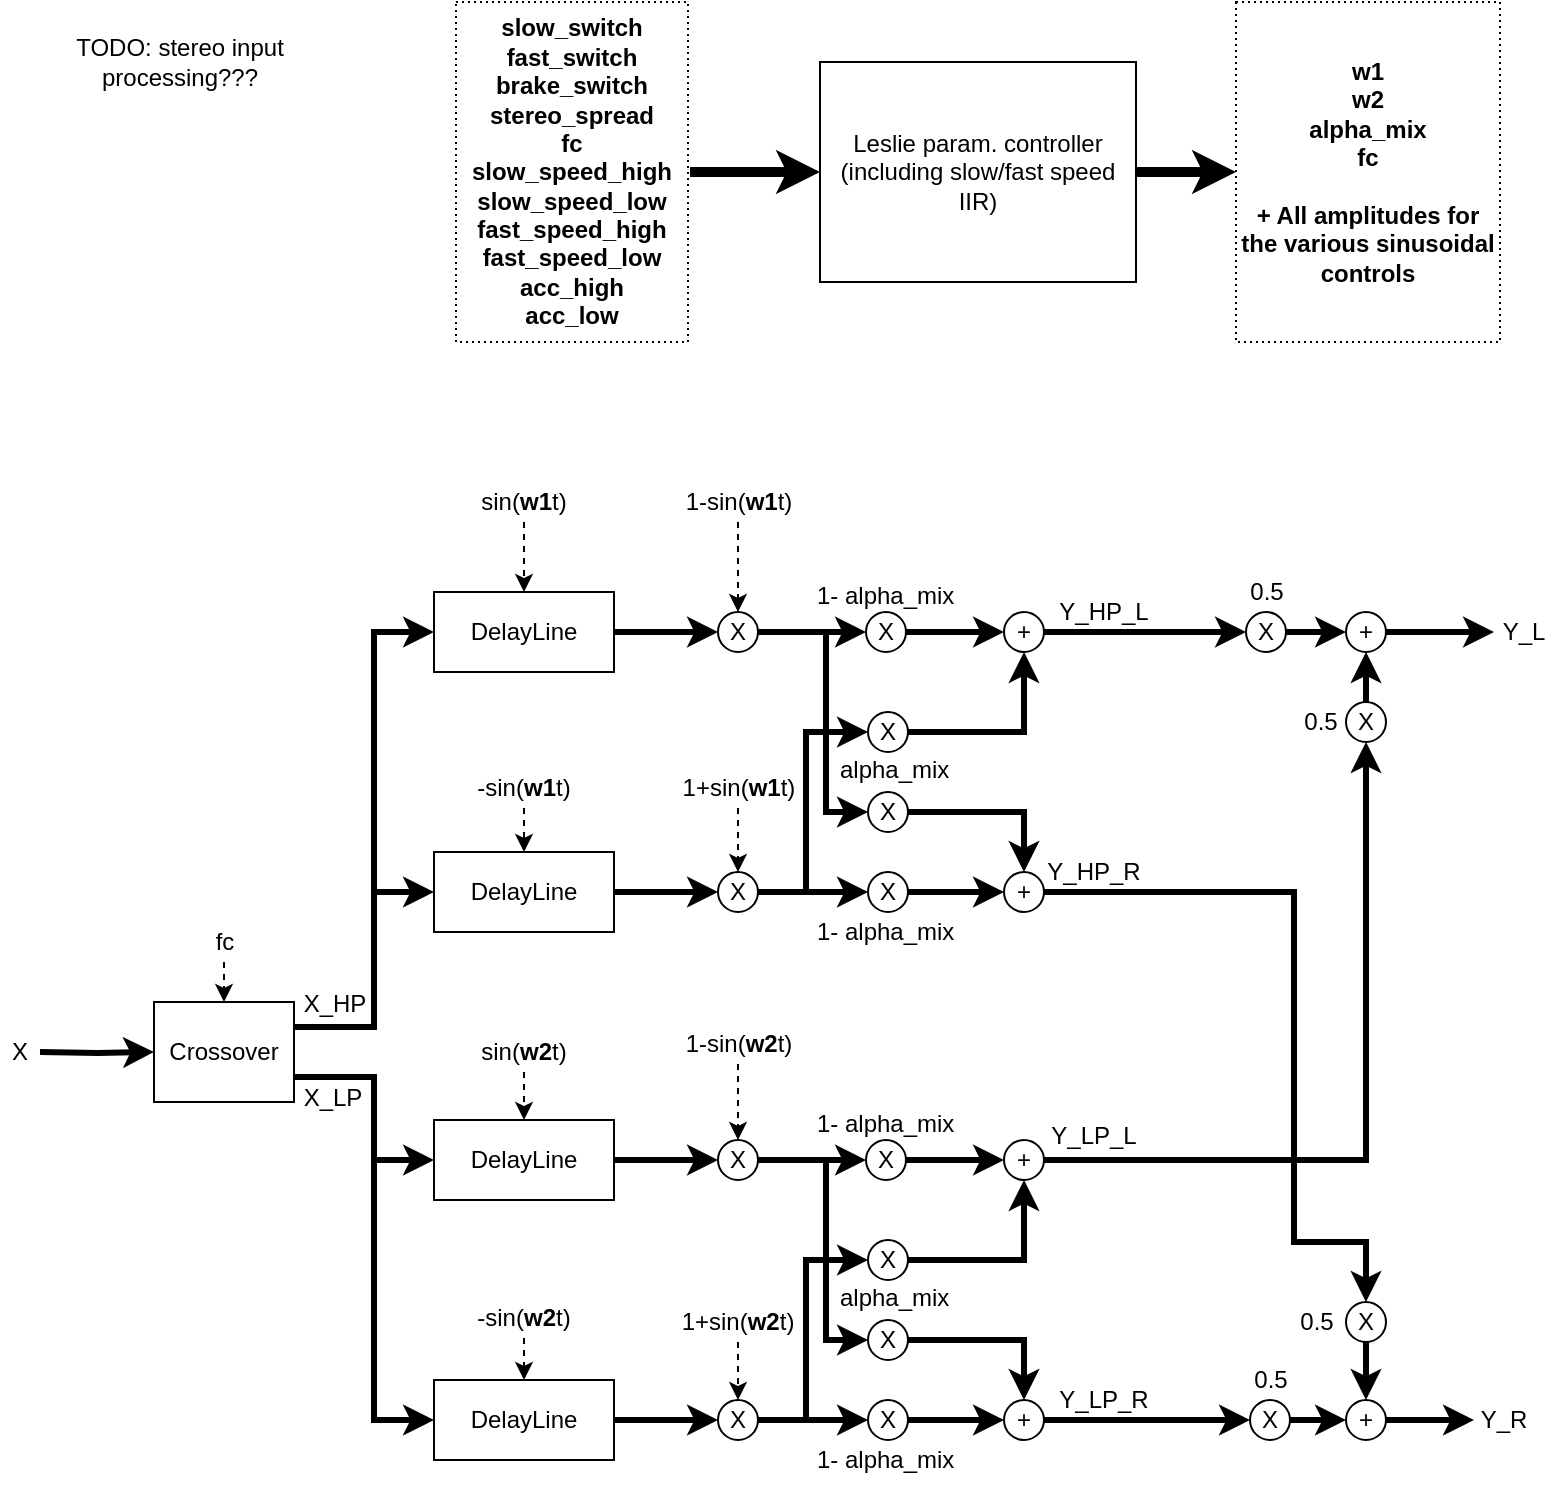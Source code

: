 <mxfile version="13.0.7" type="device"><diagram id="2zSKkl_WBDVp07hG3CrG" name="Page-1"><mxGraphModel dx="1003" dy="751" grid="1" gridSize="10" guides="1" tooltips="1" connect="1" arrows="1" fold="1" page="1" pageScale="1" pageWidth="850" pageHeight="1100" math="0" shadow="0"><root><mxCell id="0"/><mxCell id="1" parent="0"/><mxCell id="Ck8v08H0bbpc_d7FTywQ-25" style="edgeStyle=orthogonalEdgeStyle;rounded=0;orthogonalLoop=1;jettySize=auto;html=1;exitX=1;exitY=0.5;exitDx=0;exitDy=0;startSize=2;strokeWidth=3;entryX=0.5;entryY=1;entryDx=0;entryDy=0;" parent="1" source="Ck8v08H0bbpc_d7FTywQ-4" target="Ck8v08H0bbpc_d7FTywQ-50" edge="1"><mxGeometry relative="1" as="geometry"><mxPoint x="423" y="315" as="targetPoint"/><Array as="points"><mxPoint x="413" y="325"/><mxPoint x="413" y="325"/></Array></mxGeometry></mxCell><mxCell id="Ck8v08H0bbpc_d7FTywQ-40" style="edgeStyle=orthogonalEdgeStyle;rounded=0;orthogonalLoop=1;jettySize=auto;html=1;exitX=1;exitY=0.5;exitDx=0;exitDy=0;entryX=0;entryY=0.5;entryDx=0;entryDy=0;startSize=2;strokeWidth=3;" parent="1" source="Ck8v08H0bbpc_d7FTywQ-4" target="Ck8v08H0bbpc_d7FTywQ-28" edge="1"><mxGeometry relative="1" as="geometry"><Array as="points"><mxPoint x="413" y="325"/><mxPoint x="413" y="415"/></Array></mxGeometry></mxCell><mxCell id="Ck8v08H0bbpc_d7FTywQ-4" value="X" style="ellipse;whiteSpace=wrap;html=1;aspect=fixed;" parent="1" vertex="1"><mxGeometry x="359" y="315" width="20" height="20" as="geometry"/></mxCell><mxCell id="Ck8v08H0bbpc_d7FTywQ-1" value="TODO: stereo input processing???" style="text;html=1;strokeColor=none;fillColor=none;align=center;verticalAlign=middle;whiteSpace=wrap;rounded=0;" parent="1" vertex="1"><mxGeometry y="30" width="180" height="20" as="geometry"/></mxCell><mxCell id="Ck8v08H0bbpc_d7FTywQ-21" style="edgeStyle=orthogonalEdgeStyle;rounded=0;orthogonalLoop=1;jettySize=auto;html=1;exitX=1;exitY=0.5;exitDx=0;exitDy=0;entryX=0;entryY=0.5;entryDx=0;entryDy=0;startSize=2;strokeWidth=3;" parent="1" source="Ck8v08H0bbpc_d7FTywQ-2" target="Ck8v08H0bbpc_d7FTywQ-4" edge="1"><mxGeometry relative="1" as="geometry"/></mxCell><mxCell id="Ck8v08H0bbpc_d7FTywQ-2" value="DelayLine" style="rounded=0;whiteSpace=wrap;html=1;" parent="1" vertex="1"><mxGeometry x="217" y="305" width="90" height="40" as="geometry"/></mxCell><mxCell id="Ck8v08H0bbpc_d7FTywQ-22" style="edgeStyle=orthogonalEdgeStyle;rounded=0;orthogonalLoop=1;jettySize=auto;html=1;exitX=1;exitY=0.5;exitDx=0;exitDy=0;entryX=0;entryY=0.5;entryDx=0;entryDy=0;startSize=2;strokeWidth=3;" parent="1" source="Ck8v08H0bbpc_d7FTywQ-3" target="Ck8v08H0bbpc_d7FTywQ-17" edge="1"><mxGeometry relative="1" as="geometry"/></mxCell><mxCell id="Ck8v08H0bbpc_d7FTywQ-3" value="DelayLine" style="rounded=0;whiteSpace=wrap;html=1;" parent="1" vertex="1"><mxGeometry x="217" y="435" width="90" height="40" as="geometry"/></mxCell><mxCell id="Ck8v08H0bbpc_d7FTywQ-26" style="edgeStyle=orthogonalEdgeStyle;rounded=0;orthogonalLoop=1;jettySize=auto;html=1;exitX=1;exitY=0.5;exitDx=0;exitDy=0;entryX=0.5;entryY=1;entryDx=0;entryDy=0;startSize=2;strokeWidth=3;" parent="1" source="Ck8v08H0bbpc_d7FTywQ-17" target="Ck8v08H0bbpc_d7FTywQ-45" edge="1"><mxGeometry relative="1" as="geometry"/></mxCell><mxCell id="Ck8v08H0bbpc_d7FTywQ-41" style="edgeStyle=orthogonalEdgeStyle;rounded=0;orthogonalLoop=1;jettySize=auto;html=1;exitX=1;exitY=0.5;exitDx=0;exitDy=0;entryX=0;entryY=0.5;entryDx=0;entryDy=0;startSize=2;strokeWidth=3;" parent="1" source="Ck8v08H0bbpc_d7FTywQ-17" target="Ck8v08H0bbpc_d7FTywQ-27" edge="1"><mxGeometry relative="1" as="geometry"><Array as="points"><mxPoint x="403" y="455"/><mxPoint x="403" y="375"/></Array></mxGeometry></mxCell><mxCell id="Ck8v08H0bbpc_d7FTywQ-17" value="X" style="ellipse;whiteSpace=wrap;html=1;aspect=fixed;" parent="1" vertex="1"><mxGeometry x="359" y="445" width="20" height="20" as="geometry"/></mxCell><mxCell id="Ck8v08H0bbpc_d7FTywQ-54" style="edgeStyle=orthogonalEdgeStyle;rounded=0;orthogonalLoop=1;jettySize=auto;html=1;exitX=1;exitY=0.5;exitDx=0;exitDy=0;startSize=2;strokeWidth=3;entryX=0;entryY=0.5;entryDx=0;entryDy=0;" parent="1" source="Ck8v08H0bbpc_d7FTywQ-105" target="Ck8v08H0bbpc_d7FTywQ-96" edge="1"><mxGeometry relative="1" as="geometry"><mxPoint x="539" y="325" as="targetPoint"/></mxGeometry></mxCell><mxCell id="Ck8v08H0bbpc_d7FTywQ-23" value="+" style="ellipse;whiteSpace=wrap;html=1;aspect=fixed;" parent="1" vertex="1"><mxGeometry x="502" y="315" width="20" height="20" as="geometry"/></mxCell><mxCell id="Ck8v08H0bbpc_d7FTywQ-24" value="+" style="ellipse;whiteSpace=wrap;html=1;aspect=fixed;" parent="1" vertex="1"><mxGeometry x="502" y="445" width="20" height="20" as="geometry"/></mxCell><mxCell id="Ck8v08H0bbpc_d7FTywQ-42" style="edgeStyle=orthogonalEdgeStyle;rounded=0;orthogonalLoop=1;jettySize=auto;html=1;exitX=1;exitY=0.5;exitDx=0;exitDy=0;entryX=0.5;entryY=1;entryDx=0;entryDy=0;startSize=2;strokeWidth=3;" parent="1" source="Ck8v08H0bbpc_d7FTywQ-27" target="Ck8v08H0bbpc_d7FTywQ-23" edge="1"><mxGeometry relative="1" as="geometry"/></mxCell><mxCell id="Ck8v08H0bbpc_d7FTywQ-27" value="X" style="ellipse;whiteSpace=wrap;html=1;aspect=fixed;" parent="1" vertex="1"><mxGeometry x="434" y="365" width="20" height="20" as="geometry"/></mxCell><mxCell id="Ck8v08H0bbpc_d7FTywQ-43" style="edgeStyle=orthogonalEdgeStyle;rounded=0;orthogonalLoop=1;jettySize=auto;html=1;exitX=1;exitY=0.5;exitDx=0;exitDy=0;entryX=0.5;entryY=0;entryDx=0;entryDy=0;startSize=2;strokeWidth=3;" parent="1" source="Ck8v08H0bbpc_d7FTywQ-28" target="Ck8v08H0bbpc_d7FTywQ-24" edge="1"><mxGeometry relative="1" as="geometry"/></mxCell><mxCell id="Ck8v08H0bbpc_d7FTywQ-28" value="X" style="ellipse;whiteSpace=wrap;html=1;aspect=fixed;" parent="1" vertex="1"><mxGeometry x="434" y="405" width="20" height="20" as="geometry"/></mxCell><mxCell id="Ck8v08H0bbpc_d7FTywQ-29" value="alpha_mix&amp;nbsp;" style="text;html=1;strokeColor=none;fillColor=none;align=center;verticalAlign=middle;whiteSpace=wrap;rounded=0;" parent="1" vertex="1"><mxGeometry x="429" y="384" width="40" height="20" as="geometry"/></mxCell><mxCell id="Ck8v08H0bbpc_d7FTywQ-44" style="edgeStyle=orthogonalEdgeStyle;rounded=0;orthogonalLoop=1;jettySize=auto;html=1;exitX=0.5;exitY=1;exitDx=0;exitDy=0;startSize=2;strokeWidth=3;" parent="1" source="Ck8v08H0bbpc_d7FTywQ-29" target="Ck8v08H0bbpc_d7FTywQ-29" edge="1"><mxGeometry relative="1" as="geometry"/></mxCell><mxCell id="Ck8v08H0bbpc_d7FTywQ-47" style="edgeStyle=orthogonalEdgeStyle;rounded=0;orthogonalLoop=1;jettySize=auto;html=1;exitX=0.5;exitY=0;exitDx=0;exitDy=0;entryX=0;entryY=0.5;entryDx=0;entryDy=0;startSize=2;strokeWidth=3;" parent="1" source="Ck8v08H0bbpc_d7FTywQ-45" target="Ck8v08H0bbpc_d7FTywQ-24" edge="1"><mxGeometry relative="1" as="geometry"/></mxCell><mxCell id="Ck8v08H0bbpc_d7FTywQ-45" value="X" style="ellipse;whiteSpace=wrap;html=1;aspect=fixed;direction=south;" parent="1" vertex="1"><mxGeometry x="434" y="445" width="20" height="20" as="geometry"/></mxCell><mxCell id="Ck8v08H0bbpc_d7FTywQ-48" value="1- alpha_mix&amp;nbsp;" style="text;html=1;strokeColor=none;fillColor=none;align=center;verticalAlign=middle;whiteSpace=wrap;rounded=0;" parent="1" vertex="1"><mxGeometry x="394.5" y="460" width="99" height="30" as="geometry"/></mxCell><mxCell id="Ck8v08H0bbpc_d7FTywQ-51" style="edgeStyle=orthogonalEdgeStyle;rounded=0;orthogonalLoop=1;jettySize=auto;html=1;exitX=0.5;exitY=0;exitDx=0;exitDy=0;entryX=0;entryY=0.5;entryDx=0;entryDy=0;startSize=2;strokeWidth=3;" parent="1" source="Ck8v08H0bbpc_d7FTywQ-50" target="Ck8v08H0bbpc_d7FTywQ-23" edge="1"><mxGeometry relative="1" as="geometry"/></mxCell><mxCell id="Ck8v08H0bbpc_d7FTywQ-50" value="X" style="ellipse;whiteSpace=wrap;html=1;aspect=fixed;direction=south;" parent="1" vertex="1"><mxGeometry x="433" y="315" width="20" height="20" as="geometry"/></mxCell><mxCell id="Ck8v08H0bbpc_d7FTywQ-52" value="1- alpha_mix&amp;nbsp;" style="text;html=1;strokeColor=none;fillColor=none;align=center;verticalAlign=middle;whiteSpace=wrap;rounded=0;" parent="1" vertex="1"><mxGeometry x="394.5" y="292" width="99" height="30" as="geometry"/></mxCell><mxCell id="Ck8v08H0bbpc_d7FTywQ-95" style="edgeStyle=orthogonalEdgeStyle;rounded=0;orthogonalLoop=1;jettySize=auto;html=1;exitX=1;exitY=0.5;exitDx=0;exitDy=0;entryX=0;entryY=0.5;entryDx=0;entryDy=0;startSize=2;strokeWidth=3;" parent="1" target="Ck8v08H0bbpc_d7FTywQ-58" edge="1"><mxGeometry relative="1" as="geometry"><mxPoint x="20" y="535" as="sourcePoint"/></mxGeometry></mxCell><mxCell id="Ck8v08H0bbpc_d7FTywQ-57" value="X" style="text;html=1;strokeColor=none;fillColor=none;align=center;verticalAlign=middle;whiteSpace=wrap;rounded=0;" parent="1" vertex="1"><mxGeometry y="525" width="20" height="20" as="geometry"/></mxCell><mxCell id="Ck8v08H0bbpc_d7FTywQ-59" style="edgeStyle=orthogonalEdgeStyle;rounded=0;orthogonalLoop=1;jettySize=auto;html=1;exitX=1;exitY=0.25;exitDx=0;exitDy=0;entryX=0;entryY=0.5;entryDx=0;entryDy=0;startSize=2;strokeWidth=3;" parent="1" source="Ck8v08H0bbpc_d7FTywQ-58" target="Ck8v08H0bbpc_d7FTywQ-2" edge="1"><mxGeometry relative="1" as="geometry"><Array as="points"><mxPoint x="187" y="523"/><mxPoint x="187" y="325"/></Array></mxGeometry></mxCell><mxCell id="Ck8v08H0bbpc_d7FTywQ-60" style="edgeStyle=orthogonalEdgeStyle;rounded=0;orthogonalLoop=1;jettySize=auto;html=1;exitX=1;exitY=0.25;exitDx=0;exitDy=0;entryX=0;entryY=0.5;entryDx=0;entryDy=0;startSize=2;strokeWidth=3;" parent="1" source="Ck8v08H0bbpc_d7FTywQ-58" target="Ck8v08H0bbpc_d7FTywQ-3" edge="1"><mxGeometry relative="1" as="geometry"><Array as="points"><mxPoint x="187" y="523"/><mxPoint x="187" y="455"/></Array></mxGeometry></mxCell><mxCell id="Ck8v08H0bbpc_d7FTywQ-90" style="edgeStyle=orthogonalEdgeStyle;rounded=0;orthogonalLoop=1;jettySize=auto;html=1;exitX=1;exitY=0.75;exitDx=0;exitDy=0;entryX=0;entryY=0.5;entryDx=0;entryDy=0;startSize=2;strokeWidth=3;" parent="1" source="Ck8v08H0bbpc_d7FTywQ-58" target="Ck8v08H0bbpc_d7FTywQ-66" edge="1"><mxGeometry relative="1" as="geometry"><Array as="points"><mxPoint x="187" y="548"/><mxPoint x="187" y="589"/></Array></mxGeometry></mxCell><mxCell id="Ck8v08H0bbpc_d7FTywQ-91" style="edgeStyle=orthogonalEdgeStyle;rounded=0;orthogonalLoop=1;jettySize=auto;html=1;exitX=1;exitY=0.75;exitDx=0;exitDy=0;entryX=0;entryY=0.5;entryDx=0;entryDy=0;startSize=2;strokeWidth=3;" parent="1" source="Ck8v08H0bbpc_d7FTywQ-58" target="Ck8v08H0bbpc_d7FTywQ-68" edge="1"><mxGeometry relative="1" as="geometry"><Array as="points"><mxPoint x="187" y="548"/><mxPoint x="187" y="719"/></Array></mxGeometry></mxCell><mxCell id="Ck8v08H0bbpc_d7FTywQ-58" value="Crossover" style="rounded=0;whiteSpace=wrap;html=1;" parent="1" vertex="1"><mxGeometry x="77" y="510" width="70" height="50" as="geometry"/></mxCell><mxCell id="Ck8v08H0bbpc_d7FTywQ-61" value="X_HP" style="text;html=1;align=center;verticalAlign=middle;resizable=0;points=[];autosize=1;" parent="1" vertex="1"><mxGeometry x="142" y="501" width="50" height="20" as="geometry"/></mxCell><mxCell id="Ck8v08H0bbpc_d7FTywQ-62" style="edgeStyle=orthogonalEdgeStyle;rounded=0;orthogonalLoop=1;jettySize=auto;html=1;exitX=1;exitY=0.5;exitDx=0;exitDy=0;startSize=2;strokeWidth=3;entryX=0.5;entryY=1;entryDx=0;entryDy=0;" parent="1" source="Ck8v08H0bbpc_d7FTywQ-64" target="Ck8v08H0bbpc_d7FTywQ-86" edge="1"><mxGeometry relative="1" as="geometry"><mxPoint x="423" y="579" as="targetPoint"/><Array as="points"><mxPoint x="413" y="589"/><mxPoint x="413" y="589"/></Array></mxGeometry></mxCell><mxCell id="Ck8v08H0bbpc_d7FTywQ-63" style="edgeStyle=orthogonalEdgeStyle;rounded=0;orthogonalLoop=1;jettySize=auto;html=1;exitX=1;exitY=0.5;exitDx=0;exitDy=0;entryX=0;entryY=0.5;entryDx=0;entryDy=0;startSize=2;strokeWidth=3;" parent="1" source="Ck8v08H0bbpc_d7FTywQ-64" target="Ck8v08H0bbpc_d7FTywQ-79" edge="1"><mxGeometry relative="1" as="geometry"><Array as="points"><mxPoint x="413" y="589"/><mxPoint x="413" y="679"/></Array></mxGeometry></mxCell><mxCell id="Ck8v08H0bbpc_d7FTywQ-64" value="X" style="ellipse;whiteSpace=wrap;html=1;aspect=fixed;" parent="1" vertex="1"><mxGeometry x="359" y="579" width="20" height="20" as="geometry"/></mxCell><mxCell id="Ck8v08H0bbpc_d7FTywQ-65" style="edgeStyle=orthogonalEdgeStyle;rounded=0;orthogonalLoop=1;jettySize=auto;html=1;exitX=1;exitY=0.5;exitDx=0;exitDy=0;entryX=0;entryY=0.5;entryDx=0;entryDy=0;startSize=2;strokeWidth=3;" parent="1" source="Ck8v08H0bbpc_d7FTywQ-66" target="Ck8v08H0bbpc_d7FTywQ-64" edge="1"><mxGeometry relative="1" as="geometry"/></mxCell><mxCell id="Ck8v08H0bbpc_d7FTywQ-66" value="DelayLine" style="rounded=0;whiteSpace=wrap;html=1;" parent="1" vertex="1"><mxGeometry x="217" y="569" width="90" height="40" as="geometry"/></mxCell><mxCell id="Ck8v08H0bbpc_d7FTywQ-67" style="edgeStyle=orthogonalEdgeStyle;rounded=0;orthogonalLoop=1;jettySize=auto;html=1;exitX=1;exitY=0.5;exitDx=0;exitDy=0;entryX=0;entryY=0.5;entryDx=0;entryDy=0;startSize=2;strokeWidth=3;" parent="1" source="Ck8v08H0bbpc_d7FTywQ-68" target="Ck8v08H0bbpc_d7FTywQ-71" edge="1"><mxGeometry relative="1" as="geometry"/></mxCell><mxCell id="Ck8v08H0bbpc_d7FTywQ-68" value="DelayLine" style="rounded=0;whiteSpace=wrap;html=1;" parent="1" vertex="1"><mxGeometry x="217" y="699" width="90" height="40" as="geometry"/></mxCell><mxCell id="Ck8v08H0bbpc_d7FTywQ-69" style="edgeStyle=orthogonalEdgeStyle;rounded=0;orthogonalLoop=1;jettySize=auto;html=1;exitX=1;exitY=0.5;exitDx=0;exitDy=0;entryX=0.5;entryY=1;entryDx=0;entryDy=0;startSize=2;strokeWidth=3;" parent="1" source="Ck8v08H0bbpc_d7FTywQ-71" target="Ck8v08H0bbpc_d7FTywQ-83" edge="1"><mxGeometry relative="1" as="geometry"/></mxCell><mxCell id="Ck8v08H0bbpc_d7FTywQ-70" style="edgeStyle=orthogonalEdgeStyle;rounded=0;orthogonalLoop=1;jettySize=auto;html=1;exitX=1;exitY=0.5;exitDx=0;exitDy=0;entryX=0;entryY=0.5;entryDx=0;entryDy=0;startSize=2;strokeWidth=3;" parent="1" source="Ck8v08H0bbpc_d7FTywQ-71" target="Ck8v08H0bbpc_d7FTywQ-77" edge="1"><mxGeometry relative="1" as="geometry"><Array as="points"><mxPoint x="403" y="719"/><mxPoint x="403" y="639"/></Array></mxGeometry></mxCell><mxCell id="Ck8v08H0bbpc_d7FTywQ-71" value="X" style="ellipse;whiteSpace=wrap;html=1;aspect=fixed;" parent="1" vertex="1"><mxGeometry x="359" y="709" width="20" height="20" as="geometry"/></mxCell><mxCell id="Ck8v08H0bbpc_d7FTywQ-99" style="edgeStyle=orthogonalEdgeStyle;rounded=0;orthogonalLoop=1;jettySize=auto;html=1;exitX=0.5;exitY=0;exitDx=0;exitDy=0;entryX=0.5;entryY=1;entryDx=0;entryDy=0;startSize=2;strokeWidth=3;" parent="1" source="Ck8v08H0bbpc_d7FTywQ-107" target="Ck8v08H0bbpc_d7FTywQ-96" edge="1"><mxGeometry relative="1" as="geometry"><Array as="points"/></mxGeometry></mxCell><mxCell id="Ck8v08H0bbpc_d7FTywQ-73" value="+" style="ellipse;whiteSpace=wrap;html=1;aspect=fixed;" parent="1" vertex="1"><mxGeometry x="502" y="579" width="20" height="20" as="geometry"/></mxCell><mxCell id="Ck8v08H0bbpc_d7FTywQ-98" style="edgeStyle=orthogonalEdgeStyle;rounded=0;orthogonalLoop=1;jettySize=auto;html=1;exitX=1;exitY=0.5;exitDx=0;exitDy=0;entryX=0;entryY=0.5;entryDx=0;entryDy=0;startSize=2;strokeWidth=3;" parent="1" source="Ck8v08H0bbpc_d7FTywQ-118" target="Ck8v08H0bbpc_d7FTywQ-97" edge="1"><mxGeometry relative="1" as="geometry"/></mxCell><mxCell id="Ck8v08H0bbpc_d7FTywQ-75" value="+" style="ellipse;whiteSpace=wrap;html=1;aspect=fixed;" parent="1" vertex="1"><mxGeometry x="502" y="709" width="20" height="20" as="geometry"/></mxCell><mxCell id="Ck8v08H0bbpc_d7FTywQ-76" style="edgeStyle=orthogonalEdgeStyle;rounded=0;orthogonalLoop=1;jettySize=auto;html=1;exitX=1;exitY=0.5;exitDx=0;exitDy=0;entryX=0.5;entryY=1;entryDx=0;entryDy=0;startSize=2;strokeWidth=3;" parent="1" source="Ck8v08H0bbpc_d7FTywQ-77" target="Ck8v08H0bbpc_d7FTywQ-73" edge="1"><mxGeometry relative="1" as="geometry"/></mxCell><mxCell id="Ck8v08H0bbpc_d7FTywQ-77" value="X" style="ellipse;whiteSpace=wrap;html=1;aspect=fixed;" parent="1" vertex="1"><mxGeometry x="434" y="629" width="20" height="20" as="geometry"/></mxCell><mxCell id="Ck8v08H0bbpc_d7FTywQ-78" style="edgeStyle=orthogonalEdgeStyle;rounded=0;orthogonalLoop=1;jettySize=auto;html=1;exitX=1;exitY=0.5;exitDx=0;exitDy=0;entryX=0.5;entryY=0;entryDx=0;entryDy=0;startSize=2;strokeWidth=3;" parent="1" source="Ck8v08H0bbpc_d7FTywQ-79" target="Ck8v08H0bbpc_d7FTywQ-75" edge="1"><mxGeometry relative="1" as="geometry"/></mxCell><mxCell id="Ck8v08H0bbpc_d7FTywQ-79" value="X" style="ellipse;whiteSpace=wrap;html=1;aspect=fixed;" parent="1" vertex="1"><mxGeometry x="434" y="669" width="20" height="20" as="geometry"/></mxCell><mxCell id="Ck8v08H0bbpc_d7FTywQ-80" value="alpha_mix&amp;nbsp;" style="text;html=1;strokeColor=none;fillColor=none;align=center;verticalAlign=middle;whiteSpace=wrap;rounded=0;" parent="1" vertex="1"><mxGeometry x="429" y="648" width="40" height="20" as="geometry"/></mxCell><mxCell id="Ck8v08H0bbpc_d7FTywQ-81" style="edgeStyle=orthogonalEdgeStyle;rounded=0;orthogonalLoop=1;jettySize=auto;html=1;exitX=0.5;exitY=1;exitDx=0;exitDy=0;startSize=2;strokeWidth=3;" parent="1" source="Ck8v08H0bbpc_d7FTywQ-80" target="Ck8v08H0bbpc_d7FTywQ-80" edge="1"><mxGeometry relative="1" as="geometry"/></mxCell><mxCell id="Ck8v08H0bbpc_d7FTywQ-82" style="edgeStyle=orthogonalEdgeStyle;rounded=0;orthogonalLoop=1;jettySize=auto;html=1;exitX=0.5;exitY=0;exitDx=0;exitDy=0;entryX=0;entryY=0.5;entryDx=0;entryDy=0;startSize=2;strokeWidth=3;" parent="1" source="Ck8v08H0bbpc_d7FTywQ-83" target="Ck8v08H0bbpc_d7FTywQ-75" edge="1"><mxGeometry relative="1" as="geometry"/></mxCell><mxCell id="Ck8v08H0bbpc_d7FTywQ-83" value="X" style="ellipse;whiteSpace=wrap;html=1;aspect=fixed;direction=south;" parent="1" vertex="1"><mxGeometry x="434" y="709" width="20" height="20" as="geometry"/></mxCell><mxCell id="Ck8v08H0bbpc_d7FTywQ-84" value="1- alpha_mix&amp;nbsp;" style="text;html=1;strokeColor=none;fillColor=none;align=center;verticalAlign=middle;whiteSpace=wrap;rounded=0;" parent="1" vertex="1"><mxGeometry x="394.5" y="724" width="99" height="30" as="geometry"/></mxCell><mxCell id="Ck8v08H0bbpc_d7FTywQ-85" style="edgeStyle=orthogonalEdgeStyle;rounded=0;orthogonalLoop=1;jettySize=auto;html=1;exitX=0.5;exitY=0;exitDx=0;exitDy=0;entryX=0;entryY=0.5;entryDx=0;entryDy=0;startSize=2;strokeWidth=3;" parent="1" source="Ck8v08H0bbpc_d7FTywQ-86" target="Ck8v08H0bbpc_d7FTywQ-73" edge="1"><mxGeometry relative="1" as="geometry"/></mxCell><mxCell id="Ck8v08H0bbpc_d7FTywQ-86" value="X" style="ellipse;whiteSpace=wrap;html=1;aspect=fixed;direction=south;" parent="1" vertex="1"><mxGeometry x="433" y="579" width="20" height="20" as="geometry"/></mxCell><mxCell id="Ck8v08H0bbpc_d7FTywQ-87" value="1- alpha_mix&amp;nbsp;" style="text;html=1;strokeColor=none;fillColor=none;align=center;verticalAlign=middle;whiteSpace=wrap;rounded=0;" parent="1" vertex="1"><mxGeometry x="394.5" y="556" width="99" height="30" as="geometry"/></mxCell><mxCell id="Ck8v08H0bbpc_d7FTywQ-92" value="X_LP" style="text;html=1;align=center;verticalAlign=middle;resizable=0;points=[];autosize=1;" parent="1" vertex="1"><mxGeometry x="146" y="548" width="40" height="20" as="geometry"/></mxCell><mxCell id="Ck8v08H0bbpc_d7FTywQ-122" style="edgeStyle=orthogonalEdgeStyle;rounded=0;orthogonalLoop=1;jettySize=auto;html=1;exitX=1;exitY=0.5;exitDx=0;exitDy=0;entryX=0;entryY=0.5;entryDx=0;entryDy=0;startSize=2;strokeWidth=3;" parent="1" source="Ck8v08H0bbpc_d7FTywQ-96" target="Ck8v08H0bbpc_d7FTywQ-121" edge="1"><mxGeometry relative="1" as="geometry"/></mxCell><mxCell id="Ck8v08H0bbpc_d7FTywQ-96" value="+" style="ellipse;whiteSpace=wrap;html=1;aspect=fixed;" parent="1" vertex="1"><mxGeometry x="673" y="315" width="20" height="20" as="geometry"/></mxCell><mxCell id="Ck8v08H0bbpc_d7FTywQ-124" style="edgeStyle=orthogonalEdgeStyle;rounded=0;orthogonalLoop=1;jettySize=auto;html=1;exitX=1;exitY=0.5;exitDx=0;exitDy=0;entryX=0;entryY=0.5;entryDx=0;entryDy=0;startSize=2;strokeWidth=3;" parent="1" source="Ck8v08H0bbpc_d7FTywQ-97" target="Ck8v08H0bbpc_d7FTywQ-123" edge="1"><mxGeometry relative="1" as="geometry"/></mxCell><mxCell id="Ck8v08H0bbpc_d7FTywQ-97" value="+" style="ellipse;whiteSpace=wrap;html=1;aspect=fixed;" parent="1" vertex="1"><mxGeometry x="673" y="709" width="20" height="20" as="geometry"/></mxCell><mxCell id="Ck8v08H0bbpc_d7FTywQ-100" value="Y_HP_L" style="text;html=1;strokeColor=none;fillColor=none;align=center;verticalAlign=middle;whiteSpace=wrap;rounded=0;" parent="1" vertex="1"><mxGeometry x="522" y="300" width="60" height="30" as="geometry"/></mxCell><mxCell id="Ck8v08H0bbpc_d7FTywQ-101" value="Y_HP_R" style="text;html=1;strokeColor=none;fillColor=none;align=center;verticalAlign=middle;whiteSpace=wrap;rounded=0;" parent="1" vertex="1"><mxGeometry x="517" y="430" width="60" height="30" as="geometry"/></mxCell><mxCell id="Ck8v08H0bbpc_d7FTywQ-102" value="Y_LP_L" style="text;html=1;strokeColor=none;fillColor=none;align=center;verticalAlign=middle;whiteSpace=wrap;rounded=0;" parent="1" vertex="1"><mxGeometry x="517" y="562" width="60" height="30" as="geometry"/></mxCell><mxCell id="Ck8v08H0bbpc_d7FTywQ-103" value="Y_LP_R" style="text;html=1;strokeColor=none;fillColor=none;align=center;verticalAlign=middle;whiteSpace=wrap;rounded=0;" parent="1" vertex="1"><mxGeometry x="522" y="694" width="60" height="30" as="geometry"/></mxCell><mxCell id="Ck8v08H0bbpc_d7FTywQ-105" value="X" style="ellipse;whiteSpace=wrap;html=1;aspect=fixed;" parent="1" vertex="1"><mxGeometry x="623" y="315" width="20" height="20" as="geometry"/></mxCell><mxCell id="Ck8v08H0bbpc_d7FTywQ-106" style="edgeStyle=orthogonalEdgeStyle;rounded=0;orthogonalLoop=1;jettySize=auto;html=1;exitX=1;exitY=0.5;exitDx=0;exitDy=0;startSize=2;strokeWidth=3;entryX=0;entryY=0.5;entryDx=0;entryDy=0;" parent="1" source="Ck8v08H0bbpc_d7FTywQ-23" target="Ck8v08H0bbpc_d7FTywQ-105" edge="1"><mxGeometry relative="1" as="geometry"><mxPoint x="522" y="325" as="sourcePoint"/><mxPoint x="707" y="325" as="targetPoint"/></mxGeometry></mxCell><mxCell id="Ck8v08H0bbpc_d7FTywQ-107" value="X" style="ellipse;whiteSpace=wrap;html=1;aspect=fixed;" parent="1" vertex="1"><mxGeometry x="673" y="360" width="20" height="20" as="geometry"/></mxCell><mxCell id="Ck8v08H0bbpc_d7FTywQ-109" style="edgeStyle=orthogonalEdgeStyle;rounded=0;orthogonalLoop=1;jettySize=auto;html=1;exitX=1;exitY=0.5;exitDx=0;exitDy=0;entryX=0.5;entryY=1;entryDx=0;entryDy=0;startSize=2;strokeWidth=3;" parent="1" source="Ck8v08H0bbpc_d7FTywQ-73" target="Ck8v08H0bbpc_d7FTywQ-107" edge="1"><mxGeometry relative="1" as="geometry"><mxPoint x="522" y="589" as="sourcePoint"/><mxPoint x="717" y="335" as="targetPoint"/></mxGeometry></mxCell><mxCell id="Ck8v08H0bbpc_d7FTywQ-111" value="0.5" style="text;html=1;align=center;verticalAlign=middle;resizable=0;points=[];autosize=1;" parent="1" vertex="1"><mxGeometry x="618" y="295" width="30" height="20" as="geometry"/></mxCell><mxCell id="Ck8v08H0bbpc_d7FTywQ-112" value="0.5" style="text;html=1;align=center;verticalAlign=middle;resizable=0;points=[];autosize=1;" parent="1" vertex="1"><mxGeometry x="645" y="360" width="30" height="20" as="geometry"/></mxCell><mxCell id="Ck8v08H0bbpc_d7FTywQ-116" style="edgeStyle=orthogonalEdgeStyle;rounded=0;orthogonalLoop=1;jettySize=auto;html=1;exitX=0.5;exitY=1;exitDx=0;exitDy=0;entryX=0.5;entryY=0;entryDx=0;entryDy=0;startSize=2;strokeWidth=3;" parent="1" source="Ck8v08H0bbpc_d7FTywQ-113" target="Ck8v08H0bbpc_d7FTywQ-97" edge="1"><mxGeometry relative="1" as="geometry"/></mxCell><mxCell id="Ck8v08H0bbpc_d7FTywQ-113" value="X" style="ellipse;whiteSpace=wrap;html=1;aspect=fixed;" parent="1" vertex="1"><mxGeometry x="673" y="660" width="20" height="20" as="geometry"/></mxCell><mxCell id="Ck8v08H0bbpc_d7FTywQ-115" style="edgeStyle=orthogonalEdgeStyle;rounded=0;orthogonalLoop=1;jettySize=auto;html=1;exitX=1;exitY=0.5;exitDx=0;exitDy=0;entryX=0.5;entryY=0;entryDx=0;entryDy=0;startSize=2;strokeWidth=3;" parent="1" source="Ck8v08H0bbpc_d7FTywQ-24" target="Ck8v08H0bbpc_d7FTywQ-113" edge="1"><mxGeometry relative="1" as="geometry"><mxPoint x="522" y="455" as="sourcePoint"/><mxPoint x="717" y="709" as="targetPoint"/><Array as="points"><mxPoint x="647" y="455"/><mxPoint x="647" y="630"/><mxPoint x="683" y="630"/></Array></mxGeometry></mxCell><mxCell id="Ck8v08H0bbpc_d7FTywQ-117" value="0.5" style="text;html=1;align=center;verticalAlign=middle;resizable=0;points=[];autosize=1;" parent="1" vertex="1"><mxGeometry x="643" y="660" width="30" height="20" as="geometry"/></mxCell><mxCell id="Ck8v08H0bbpc_d7FTywQ-118" value="X" style="ellipse;whiteSpace=wrap;html=1;aspect=fixed;" parent="1" vertex="1"><mxGeometry x="625" y="709" width="20" height="20" as="geometry"/></mxCell><mxCell id="Ck8v08H0bbpc_d7FTywQ-119" style="edgeStyle=orthogonalEdgeStyle;rounded=0;orthogonalLoop=1;jettySize=auto;html=1;exitX=1;exitY=0.5;exitDx=0;exitDy=0;entryX=0;entryY=0.5;entryDx=0;entryDy=0;startSize=2;strokeWidth=3;" parent="1" source="Ck8v08H0bbpc_d7FTywQ-75" target="Ck8v08H0bbpc_d7FTywQ-118" edge="1"><mxGeometry relative="1" as="geometry"><mxPoint x="522" y="719" as="sourcePoint"/><mxPoint x="707" y="719" as="targetPoint"/></mxGeometry></mxCell><mxCell id="Ck8v08H0bbpc_d7FTywQ-120" value="0.5" style="text;html=1;align=center;verticalAlign=middle;resizable=0;points=[];autosize=1;" parent="1" vertex="1"><mxGeometry x="620" y="689" width="30" height="20" as="geometry"/></mxCell><mxCell id="Ck8v08H0bbpc_d7FTywQ-121" value="Y_L" style="text;html=1;strokeColor=none;fillColor=none;align=center;verticalAlign=middle;whiteSpace=wrap;rounded=0;" parent="1" vertex="1"><mxGeometry x="747" y="310" width="30" height="30" as="geometry"/></mxCell><mxCell id="Ck8v08H0bbpc_d7FTywQ-123" value="Y_R" style="text;html=1;strokeColor=none;fillColor=none;align=center;verticalAlign=middle;whiteSpace=wrap;rounded=0;" parent="1" vertex="1"><mxGeometry x="737" y="704" width="30" height="30" as="geometry"/></mxCell><mxCell id="Ck8v08H0bbpc_d7FTywQ-129" style="edgeStyle=orthogonalEdgeStyle;rounded=0;orthogonalLoop=1;jettySize=auto;html=1;exitX=0.5;exitY=1;exitDx=0;exitDy=0;entryX=0.5;entryY=0;entryDx=0;entryDy=0;startSize=2;strokeWidth=1;dashed=1;" parent="1" source="Ck8v08H0bbpc_d7FTywQ-128" target="Ck8v08H0bbpc_d7FTywQ-2" edge="1"><mxGeometry relative="1" as="geometry"/></mxCell><mxCell id="Ck8v08H0bbpc_d7FTywQ-128" value="sin(&lt;b&gt;w1&lt;/b&gt;t)" style="text;html=1;strokeColor=none;fillColor=none;align=center;verticalAlign=middle;whiteSpace=wrap;rounded=0;" parent="1" vertex="1"><mxGeometry x="237" y="250" width="50" height="20" as="geometry"/></mxCell><mxCell id="Ck8v08H0bbpc_d7FTywQ-131" style="edgeStyle=orthogonalEdgeStyle;rounded=0;orthogonalLoop=1;jettySize=auto;html=1;exitX=0.5;exitY=1;exitDx=0;exitDy=0;entryX=0.5;entryY=0;entryDx=0;entryDy=0;dashed=1;startSize=2;strokeWidth=1;" parent="1" source="Ck8v08H0bbpc_d7FTywQ-130" target="Ck8v08H0bbpc_d7FTywQ-4" edge="1"><mxGeometry relative="1" as="geometry"/></mxCell><mxCell id="Ck8v08H0bbpc_d7FTywQ-130" value="1-sin(&lt;b&gt;w1&lt;/b&gt;t)" style="text;html=1;strokeColor=none;fillColor=none;align=center;verticalAlign=middle;whiteSpace=wrap;rounded=0;" parent="1" vertex="1"><mxGeometry x="337.5" y="250" width="63" height="20" as="geometry"/></mxCell><mxCell id="Ck8v08H0bbpc_d7FTywQ-133" style="edgeStyle=orthogonalEdgeStyle;rounded=0;orthogonalLoop=1;jettySize=auto;html=1;exitX=0.5;exitY=1;exitDx=0;exitDy=0;entryX=0.5;entryY=0;entryDx=0;entryDy=0;dashed=1;startSize=2;strokeWidth=1;" parent="1" source="Ck8v08H0bbpc_d7FTywQ-132" target="Ck8v08H0bbpc_d7FTywQ-3" edge="1"><mxGeometry relative="1" as="geometry"/></mxCell><mxCell id="Ck8v08H0bbpc_d7FTywQ-132" value="-sin(&lt;b&gt;w1&lt;/b&gt;t)" style="text;html=1;strokeColor=none;fillColor=none;align=center;verticalAlign=middle;whiteSpace=wrap;rounded=0;" parent="1" vertex="1"><mxGeometry x="237" y="393" width="50" height="20" as="geometry"/></mxCell><mxCell id="Ck8v08H0bbpc_d7FTywQ-135" style="edgeStyle=orthogonalEdgeStyle;rounded=0;orthogonalLoop=1;jettySize=auto;html=1;exitX=0.5;exitY=1;exitDx=0;exitDy=0;entryX=0.5;entryY=0;entryDx=0;entryDy=0;dashed=1;startSize=2;strokeWidth=1;" parent="1" source="Ck8v08H0bbpc_d7FTywQ-134" target="Ck8v08H0bbpc_d7FTywQ-17" edge="1"><mxGeometry relative="1" as="geometry"/></mxCell><mxCell id="Ck8v08H0bbpc_d7FTywQ-134" value="1+sin(&lt;b&gt;w1&lt;/b&gt;t)" style="text;html=1;strokeColor=none;fillColor=none;align=center;verticalAlign=middle;whiteSpace=wrap;rounded=0;" parent="1" vertex="1"><mxGeometry x="335.5" y="393" width="67" height="20" as="geometry"/></mxCell><mxCell id="Ck8v08H0bbpc_d7FTywQ-138" style="edgeStyle=orthogonalEdgeStyle;rounded=0;orthogonalLoop=1;jettySize=auto;html=1;exitX=0.5;exitY=1;exitDx=0;exitDy=0;entryX=0.5;entryY=0;entryDx=0;entryDy=0;dashed=1;startSize=2;strokeWidth=1;" parent="1" source="Ck8v08H0bbpc_d7FTywQ-136" target="Ck8v08H0bbpc_d7FTywQ-66" edge="1"><mxGeometry relative="1" as="geometry"/></mxCell><mxCell id="Ck8v08H0bbpc_d7FTywQ-136" value="sin(&lt;b&gt;w2&lt;/b&gt;t)" style="text;html=1;strokeColor=none;fillColor=none;align=center;verticalAlign=middle;whiteSpace=wrap;rounded=0;" parent="1" vertex="1"><mxGeometry x="237" y="525" width="50" height="20" as="geometry"/></mxCell><mxCell id="Ck8v08H0bbpc_d7FTywQ-139" style="edgeStyle=orthogonalEdgeStyle;rounded=0;orthogonalLoop=1;jettySize=auto;html=1;exitX=0.5;exitY=1;exitDx=0;exitDy=0;entryX=0.5;entryY=0;entryDx=0;entryDy=0;dashed=1;startSize=2;strokeWidth=1;" parent="1" source="Ck8v08H0bbpc_d7FTywQ-137" target="Ck8v08H0bbpc_d7FTywQ-64" edge="1"><mxGeometry relative="1" as="geometry"/></mxCell><mxCell id="Ck8v08H0bbpc_d7FTywQ-137" value="1-sin(&lt;b&gt;w2&lt;/b&gt;t)" style="text;html=1;strokeColor=none;fillColor=none;align=center;verticalAlign=middle;whiteSpace=wrap;rounded=0;" parent="1" vertex="1"><mxGeometry x="337.5" y="521" width="63" height="20" as="geometry"/></mxCell><mxCell id="Ck8v08H0bbpc_d7FTywQ-142" style="edgeStyle=orthogonalEdgeStyle;rounded=0;orthogonalLoop=1;jettySize=auto;html=1;exitX=0.5;exitY=1;exitDx=0;exitDy=0;entryX=0.5;entryY=0;entryDx=0;entryDy=0;dashed=1;startSize=2;strokeWidth=1;" parent="1" source="Ck8v08H0bbpc_d7FTywQ-140" target="Ck8v08H0bbpc_d7FTywQ-68" edge="1"><mxGeometry relative="1" as="geometry"/></mxCell><mxCell id="Ck8v08H0bbpc_d7FTywQ-140" value="-sin(&lt;b&gt;w2&lt;/b&gt;t)" style="text;html=1;strokeColor=none;fillColor=none;align=center;verticalAlign=middle;whiteSpace=wrap;rounded=0;" parent="1" vertex="1"><mxGeometry x="237" y="658" width="50" height="20" as="geometry"/></mxCell><mxCell id="Ck8v08H0bbpc_d7FTywQ-143" style="edgeStyle=orthogonalEdgeStyle;rounded=0;orthogonalLoop=1;jettySize=auto;html=1;exitX=0.5;exitY=1;exitDx=0;exitDy=0;entryX=0.5;entryY=0;entryDx=0;entryDy=0;dashed=1;startSize=2;strokeWidth=1;" parent="1" source="Ck8v08H0bbpc_d7FTywQ-141" target="Ck8v08H0bbpc_d7FTywQ-71" edge="1"><mxGeometry relative="1" as="geometry"/></mxCell><mxCell id="Ck8v08H0bbpc_d7FTywQ-141" value="1+sin(&lt;b&gt;w2&lt;/b&gt;t)" style="text;html=1;strokeColor=none;fillColor=none;align=center;verticalAlign=middle;whiteSpace=wrap;rounded=0;" parent="1" vertex="1"><mxGeometry x="344" y="660" width="50" height="20" as="geometry"/></mxCell><mxCell id="rJfmNyjR92pqvq6EQ-Nt-9" style="edgeStyle=orthogonalEdgeStyle;rounded=0;orthogonalLoop=1;jettySize=auto;html=1;exitX=1;exitY=0.5;exitDx=0;exitDy=0;strokeWidth=5;" edge="1" parent="1" source="rJfmNyjR92pqvq6EQ-Nt-1" target="rJfmNyjR92pqvq6EQ-Nt-8"><mxGeometry relative="1" as="geometry"/></mxCell><mxCell id="rJfmNyjR92pqvq6EQ-Nt-1" value="Leslie param. controller&lt;br&gt;(including slow/fast speed IIR)" style="rounded=0;whiteSpace=wrap;html=1;" vertex="1" parent="1"><mxGeometry x="410" y="40" width="158" height="110" as="geometry"/></mxCell><mxCell id="rJfmNyjR92pqvq6EQ-Nt-7" style="edgeStyle=orthogonalEdgeStyle;rounded=0;orthogonalLoop=1;jettySize=auto;html=1;exitX=1;exitY=0.5;exitDx=0;exitDy=0;entryX=0;entryY=0.5;entryDx=0;entryDy=0;strokeWidth=5;" edge="1" parent="1" source="rJfmNyjR92pqvq6EQ-Nt-3" target="rJfmNyjR92pqvq6EQ-Nt-1"><mxGeometry relative="1" as="geometry"/></mxCell><mxCell id="rJfmNyjR92pqvq6EQ-Nt-3" value="&lt;b&gt;slow_switch&lt;br&gt;fast_switch&lt;br&gt;brake_switch&lt;br&gt;stereo_spread&lt;br&gt;fc&lt;br&gt;slow_speed_high&lt;br&gt;&lt;/b&gt;&lt;b&gt;slow_speed_low&lt;br&gt;&lt;/b&gt;&lt;b&gt;fast_speed_high&lt;br&gt;&lt;/b&gt;&lt;b&gt;fast_speed_low&lt;/b&gt;&lt;b&gt;&lt;br&gt;acc_high&lt;br&gt;acc_low&lt;/b&gt;" style="text;html=1;strokeColor=#000000;fillColor=none;align=center;verticalAlign=middle;whiteSpace=wrap;rounded=0;perimeterSpacing=1;gradientColor=#ffffff;dashed=1;dashPattern=1 2;" vertex="1" parent="1"><mxGeometry x="228" y="10" width="116" height="170" as="geometry"/></mxCell><mxCell id="rJfmNyjR92pqvq6EQ-Nt-6" style="edgeStyle=orthogonalEdgeStyle;rounded=0;orthogonalLoop=1;jettySize=auto;html=1;exitX=0.5;exitY=1;exitDx=0;exitDy=0;entryX=0.5;entryY=0;entryDx=0;entryDy=0;dashed=1;" edge="1" parent="1" source="rJfmNyjR92pqvq6EQ-Nt-5" target="Ck8v08H0bbpc_d7FTywQ-58"><mxGeometry relative="1" as="geometry"/></mxCell><mxCell id="rJfmNyjR92pqvq6EQ-Nt-5" value="fc" style="text;html=1;strokeColor=none;fillColor=none;align=center;verticalAlign=middle;whiteSpace=wrap;rounded=0;" vertex="1" parent="1"><mxGeometry x="80.5" y="470" width="63" height="20" as="geometry"/></mxCell><mxCell id="rJfmNyjR92pqvq6EQ-Nt-8" value="&lt;b&gt;w1&lt;br&gt;w2&lt;br&gt;alpha_mix&lt;br&gt;fc&lt;br&gt;&lt;br&gt;+ All amplitudes for the various sinusoidal controls&lt;br&gt;&lt;/b&gt;" style="text;html=1;strokeColor=#000000;fillColor=none;align=center;verticalAlign=middle;whiteSpace=wrap;rounded=0;dashed=1;dashPattern=1 2;" vertex="1" parent="1"><mxGeometry x="618" y="10" width="132" height="170" as="geometry"/></mxCell></root></mxGraphModel></diagram></mxfile>